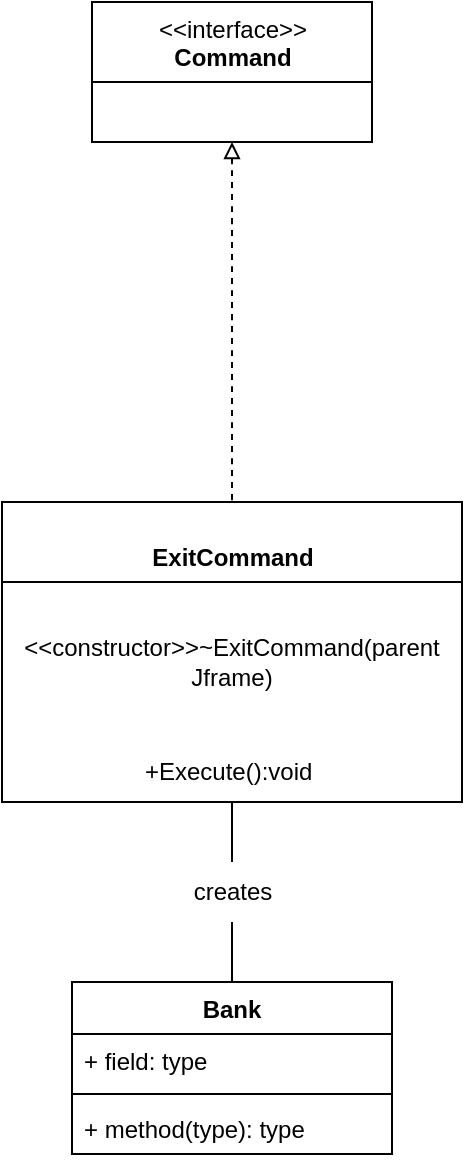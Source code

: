 <mxfile>
    <diagram id="GmO8sYOKID_tLpW0Ney0" name="Command">
        <mxGraphModel dx="832" dy="557" grid="1" gridSize="10" guides="1" tooltips="1" connect="1" arrows="1" fold="1" page="1" pageScale="1" pageWidth="850" pageHeight="1100" math="0" shadow="0">
            <root>
                <mxCell id="0"/>
                <mxCell id="1" parent="0"/>
                <mxCell id="3" value="&amp;lt;&amp;lt;interface&amp;gt;&amp;gt;&lt;br&gt;&lt;b&gt;Command&lt;/b&gt;" style="swimlane;fontStyle=0;align=center;verticalAlign=top;childLayout=stackLayout;horizontal=1;startSize=40;horizontalStack=0;resizeParent=1;resizeParentMax=0;resizeLast=0;collapsible=0;marginBottom=0;html=1;" vertex="1" parent="1">
                    <mxGeometry x="235" y="140" width="140" height="70" as="geometry"/>
                </mxCell>
                <mxCell id="5" value="&lt;br&gt;&lt;b&gt;ExitCommand&lt;br&gt;&lt;/b&gt;" style="swimlane;fontStyle=0;align=center;verticalAlign=top;childLayout=stackLayout;horizontal=1;startSize=40;horizontalStack=0;resizeParent=1;resizeParentMax=0;resizeLast=0;collapsible=0;marginBottom=0;html=1;" vertex="1" parent="1">
                    <mxGeometry x="190" y="390" width="230" height="150" as="geometry"/>
                </mxCell>
                <mxCell id="6" value="&amp;lt;&amp;lt;constructor&amp;gt;&amp;gt;~ExitCommand(parent Jframe)&lt;br&gt;" style="text;html=1;strokeColor=none;fillColor=none;align=center;verticalAlign=middle;whiteSpace=wrap;rounded=0;" vertex="1" parent="5">
                    <mxGeometry y="40" width="230" height="80" as="geometry"/>
                </mxCell>
                <mxCell id="7" value="+Execute():void&amp;nbsp;" style="text;html=1;strokeColor=none;fillColor=none;align=center;verticalAlign=middle;whiteSpace=wrap;rounded=0;" vertex="1" parent="5">
                    <mxGeometry y="120" width="230" height="30" as="geometry"/>
                </mxCell>
                <mxCell id="11" value="" style="endArrow=none;dashed=1;html=1;curved=1;startArrow=block;startFill=0;entryX=0.5;entryY=0;entryDx=0;entryDy=0;exitX=0.5;exitY=1;exitDx=0;exitDy=0;" edge="1" parent="1" source="3" target="5">
                    <mxGeometry width="50" height="50" relative="1" as="geometry">
                        <mxPoint x="185" y="410" as="sourcePoint"/>
                        <mxPoint x="235" y="360" as="targetPoint"/>
                    </mxGeometry>
                </mxCell>
                <mxCell id="13" value="Bank" style="swimlane;fontStyle=1;align=center;verticalAlign=top;childLayout=stackLayout;horizontal=1;startSize=26;horizontalStack=0;resizeParent=1;resizeParentMax=0;resizeLast=0;collapsible=1;marginBottom=0;" vertex="1" parent="1">
                    <mxGeometry x="225" y="630" width="160" height="86" as="geometry"/>
                </mxCell>
                <mxCell id="14" value="+ field: type" style="text;strokeColor=none;fillColor=none;align=left;verticalAlign=top;spacingLeft=4;spacingRight=4;overflow=hidden;rotatable=0;points=[[0,0.5],[1,0.5]];portConstraint=eastwest;" vertex="1" parent="13">
                    <mxGeometry y="26" width="160" height="26" as="geometry"/>
                </mxCell>
                <mxCell id="15" value="" style="line;strokeWidth=1;fillColor=none;align=left;verticalAlign=middle;spacingTop=-1;spacingLeft=3;spacingRight=3;rotatable=0;labelPosition=right;points=[];portConstraint=eastwest;strokeColor=inherit;" vertex="1" parent="13">
                    <mxGeometry y="52" width="160" height="8" as="geometry"/>
                </mxCell>
                <mxCell id="16" value="+ method(type): type" style="text;strokeColor=none;fillColor=none;align=left;verticalAlign=top;spacingLeft=4;spacingRight=4;overflow=hidden;rotatable=0;points=[[0,0.5],[1,0.5]];portConstraint=eastwest;" vertex="1" parent="13">
                    <mxGeometry y="60" width="160" height="26" as="geometry"/>
                </mxCell>
                <mxCell id="17" value="" style="endArrow=none;html=1;curved=1;entryX=0.5;entryY=1;entryDx=0;entryDy=0;exitX=0.5;exitY=0;exitDx=0;exitDy=0;startArrow=none;" edge="1" parent="1" source="18" target="7">
                    <mxGeometry width="50" height="50" relative="1" as="geometry">
                        <mxPoint x="250" y="650" as="sourcePoint"/>
                        <mxPoint x="300" y="600" as="targetPoint"/>
                    </mxGeometry>
                </mxCell>
                <mxCell id="19" value="" style="endArrow=none;html=1;curved=1;entryX=0.5;entryY=1;entryDx=0;entryDy=0;exitX=0.5;exitY=0;exitDx=0;exitDy=0;" edge="1" parent="1" source="13" target="18">
                    <mxGeometry width="50" height="50" relative="1" as="geometry">
                        <mxPoint x="305" y="630" as="sourcePoint"/>
                        <mxPoint x="305" y="540" as="targetPoint"/>
                    </mxGeometry>
                </mxCell>
                <mxCell id="18" value="creates" style="text;html=1;align=center;verticalAlign=middle;resizable=0;points=[];autosize=1;strokeColor=none;fillColor=none;" vertex="1" parent="1">
                    <mxGeometry x="275" y="570" width="60" height="30" as="geometry"/>
                </mxCell>
            </root>
        </mxGraphModel>
    </diagram>
    <diagram id="uxvF0XuRpQrCA6nq6Xoy" name="Decorator">
        <mxGraphModel dx="832" dy="557" grid="1" gridSize="10" guides="1" tooltips="1" connect="1" arrows="1" fold="1" page="1" pageScale="1" pageWidth="850" pageHeight="1100" math="0" shadow="0">
            <root>
                <mxCell id="0"/>
                <mxCell id="1" parent="0"/>
                <mxCell id="uoLAbG8492pGcLX7HFm6-1" value="Decorator&#10;" style="swimlane;fontStyle=1;align=center;verticalAlign=top;childLayout=stackLayout;horizontal=1;startSize=26;horizontalStack=0;resizeParent=1;resizeParentMax=0;resizeLast=0;collapsible=1;marginBottom=0;" vertex="1" parent="1">
                    <mxGeometry x="20" y="470" width="171" height="60" as="geometry">
                        <mxRectangle x="260" y="110" width="100" height="30" as="alternateBounds"/>
                    </mxGeometry>
                </mxCell>
                <mxCell id="uoLAbG8492pGcLX7HFm6-3" value="" style="line;strokeWidth=1;fillColor=none;align=left;verticalAlign=middle;spacingTop=-1;spacingLeft=3;spacingRight=3;rotatable=0;labelPosition=right;points=[];portConstraint=eastwest;strokeColor=inherit;" vertex="1" parent="uoLAbG8492pGcLX7HFm6-1">
                    <mxGeometry y="26" width="171" height="8" as="geometry"/>
                </mxCell>
                <mxCell id="uoLAbG8492pGcLX7HFm6-4" value="+ show(): void" style="text;strokeColor=none;fillColor=none;align=left;verticalAlign=top;spacingLeft=4;spacingRight=4;overflow=hidden;rotatable=0;points=[[0,0.5],[1,0.5]];portConstraint=eastwest;" vertex="1" parent="uoLAbG8492pGcLX7HFm6-1">
                    <mxGeometry y="34" width="171" height="26" as="geometry"/>
                </mxCell>
                <mxCell id="uoLAbG8492pGcLX7HFm6-8" value="QuitDecorator&#10;" style="swimlane;fontStyle=1;align=center;verticalAlign=top;childLayout=stackLayout;horizontal=1;startSize=26;horizontalStack=0;resizeParent=1;resizeParentMax=0;resizeLast=0;collapsible=1;marginBottom=0;" vertex="1" parent="1">
                    <mxGeometry x="500" y="410" width="270" height="120" as="geometry">
                        <mxRectangle x="260" y="110" width="100" height="30" as="alternateBounds"/>
                    </mxGeometry>
                </mxCell>
                <mxCell id="uoLAbG8492pGcLX7HFm6-9" value="" style="line;strokeWidth=1;fillColor=none;align=left;verticalAlign=middle;spacingTop=-1;spacingLeft=3;spacingRight=3;rotatable=0;labelPosition=right;points=[];portConstraint=eastwest;strokeColor=inherit;" vertex="1" parent="uoLAbG8492pGcLX7HFm6-8">
                    <mxGeometry y="26" width="270" height="8" as="geometry"/>
                </mxCell>
                <mxCell id="uoLAbG8492pGcLX7HFm6-10" value="&#10;+ paint(Graphics g): void&#10;&lt;&lt;constructor&gt;&gt;~QuitDecorator(JComponent)&#10;" style="text;strokeColor=none;fillColor=none;align=left;verticalAlign=top;spacingLeft=4;spacingRight=4;overflow=hidden;rotatable=0;points=[[0,0.5],[1,0.5]];portConstraint=eastwest;" vertex="1" parent="uoLAbG8492pGcLX7HFm6-8">
                    <mxGeometry y="34" width="270" height="86" as="geometry"/>
                </mxCell>
                <mxCell id="uoLAbG8492pGcLX7HFm6-12" value="SelectedDecorator&#10;" style="swimlane;fontStyle=1;align=center;verticalAlign=top;childLayout=stackLayout;horizontal=1;startSize=26;horizontalStack=0;resizeParent=1;resizeParentMax=0;resizeLast=0;collapsible=1;marginBottom=0;" vertex="1" parent="1">
                    <mxGeometry x="470" y="220" width="270" height="120" as="geometry">
                        <mxRectangle x="260" y="110" width="100" height="30" as="alternateBounds"/>
                    </mxGeometry>
                </mxCell>
                <mxCell id="uoLAbG8492pGcLX7HFm6-13" value="" style="line;strokeWidth=1;fillColor=none;align=left;verticalAlign=middle;spacingTop=-1;spacingLeft=3;spacingRight=3;rotatable=0;labelPosition=right;points=[];portConstraint=eastwest;strokeColor=inherit;" vertex="1" parent="uoLAbG8492pGcLX7HFm6-12">
                    <mxGeometry y="26" width="270" height="8" as="geometry"/>
                </mxCell>
                <mxCell id="uoLAbG8492pGcLX7HFm6-14" value="&#10;+ paint(Graphics g): void&#10;&lt;&lt;constructor&gt;&gt;~SelectedDecorator(JComponent)&#10;" style="text;strokeColor=none;fillColor=none;align=left;verticalAlign=top;spacingLeft=4;spacingRight=4;overflow=hidden;rotatable=0;points=[[0,0.5],[1,0.5]];portConstraint=eastwest;" vertex="1" parent="uoLAbG8492pGcLX7HFm6-12">
                    <mxGeometry y="34" width="270" height="86" as="geometry"/>
                </mxCell>
                <mxCell id="uoLAbG8492pGcLX7HFm6-21" value="Bank" style="swimlane;fontStyle=1;align=center;verticalAlign=top;childLayout=stackLayout;horizontal=1;startSize=26;horizontalStack=0;resizeParent=1;resizeParentMax=0;resizeLast=0;collapsible=1;marginBottom=0;" vertex="1" parent="1">
                    <mxGeometry x="530" y="50" width="171" height="60" as="geometry">
                        <mxRectangle x="260" y="110" width="100" height="30" as="alternateBounds"/>
                    </mxGeometry>
                </mxCell>
                <mxCell id="uoLAbG8492pGcLX7HFm6-22" value="" style="line;strokeWidth=1;fillColor=none;align=left;verticalAlign=middle;spacingTop=-1;spacingLeft=3;spacingRight=3;rotatable=0;labelPosition=right;points=[];portConstraint=eastwest;strokeColor=inherit;" vertex="1" parent="uoLAbG8492pGcLX7HFm6-21">
                    <mxGeometry y="26" width="171" height="8" as="geometry"/>
                </mxCell>
                <mxCell id="uoLAbG8492pGcLX7HFm6-23" value="+ show(): void" style="text;strokeColor=none;fillColor=none;align=left;verticalAlign=top;spacingLeft=4;spacingRight=4;overflow=hidden;rotatable=0;points=[[0,0.5],[1,0.5]];portConstraint=eastwest;" vertex="1" parent="uoLAbG8492pGcLX7HFm6-21">
                    <mxGeometry y="34" width="171" height="26" as="geometry"/>
                </mxCell>
            </root>
        </mxGraphModel>
    </diagram>
    <diagram id="u-LJCf6ZW5W31c1Tqzhb" name="Builder">
        <mxGraphModel dx="832" dy="557" grid="1" gridSize="10" guides="1" tooltips="1" connect="1" arrows="1" fold="1" page="1" pageScale="1" pageWidth="850" pageHeight="1100" math="0" shadow="0">
            <root>
                <mxCell id="0"/>
                <mxCell id="1" parent="0"/>
                <mxCell id="FhCrAEPfNNKqZhRIqCgj-4" value="UserBuilderDirector" style="swimlane;fontStyle=1;align=center;verticalAlign=top;childLayout=stackLayout;horizontal=1;startSize=26;horizontalStack=0;resizeParent=1;resizeParentMax=0;resizeLast=0;collapsible=1;marginBottom=0;labelBackgroundColor=#FFFFFF;labelBorderColor=none;strokeColor=#000000;fontColor=#000000;" vertex="1" parent="1">
                    <mxGeometry x="80" y="690" width="160" height="60" as="geometry"/>
                </mxCell>
                <mxCell id="FhCrAEPfNNKqZhRIqCgj-6" value="" style="line;strokeWidth=1;fillColor=none;align=left;verticalAlign=middle;spacingTop=-1;spacingLeft=3;spacingRight=3;rotatable=0;labelPosition=right;points=[];portConstraint=eastwest;strokeColor=inherit;labelBackgroundColor=#FFFFFF;labelBorderColor=none;fontColor=#000000;" vertex="1" parent="FhCrAEPfNNKqZhRIqCgj-4">
                    <mxGeometry y="26" width="160" height="8" as="geometry"/>
                </mxCell>
                <mxCell id="FhCrAEPfNNKqZhRIqCgj-7" value="+ getUser1()" style="text;strokeColor=none;fillColor=none;align=left;verticalAlign=top;spacingLeft=4;spacingRight=4;overflow=hidden;rotatable=0;points=[[0,0.5],[1,0.5]];portConstraint=eastwest;labelBackgroundColor=#FFFFFF;labelBorderColor=none;fontColor=#000000;" vertex="1" parent="FhCrAEPfNNKqZhRIqCgj-4">
                    <mxGeometry y="34" width="160" height="26" as="geometry"/>
                </mxCell>
                <mxCell id="FhCrAEPfNNKqZhRIqCgj-8" value="User" style="swimlane;fontStyle=1;align=center;verticalAlign=top;childLayout=stackLayout;horizontal=1;startSize=26;horizontalStack=0;resizeParent=1;resizeParentMax=0;resizeLast=0;collapsible=1;marginBottom=0;labelBackgroundColor=#FFFFFF;labelBorderColor=none;strokeColor=#000000;fontColor=#000000;" vertex="1" parent="1">
                    <mxGeometry x="450" y="690" width="260" height="330" as="geometry"/>
                </mxCell>
                <mxCell id="FhCrAEPfNNKqZhRIqCgj-10" value="" style="line;strokeWidth=1;fillColor=none;align=left;verticalAlign=middle;spacingTop=-1;spacingLeft=3;spacingRight=3;rotatable=0;labelPosition=right;points=[];portConstraint=eastwest;strokeColor=inherit;labelBackgroundColor=#FFFFFF;labelBorderColor=none;fontColor=#000000;" vertex="1" parent="FhCrAEPfNNKqZhRIqCgj-8">
                    <mxGeometry y="26" width="260" height="8" as="geometry"/>
                </mxCell>
                <mxCell id="UFeXbD-PFFK_J-WwId7B-8" value="-name: String" style="text;html=1;strokeColor=none;fillColor=none;align=center;verticalAlign=middle;whiteSpace=wrap;rounded=0;labelBackgroundColor=#FFFFFF;labelBorderColor=none;fontColor=#000000;" vertex="1" parent="FhCrAEPfNNKqZhRIqCgj-8">
                    <mxGeometry y="34" width="260" height="30" as="geometry"/>
                </mxCell>
                <mxCell id="UFeXbD-PFFK_J-WwId7B-9" value="-password:String" style="text;html=1;strokeColor=none;fillColor=none;align=center;verticalAlign=middle;whiteSpace=wrap;rounded=0;labelBackgroundColor=#FFFFFF;labelBorderColor=none;fontColor=#000000;" vertex="1" parent="FhCrAEPfNNKqZhRIqCgj-8">
                    <mxGeometry y="64" width="260" height="30" as="geometry"/>
                </mxCell>
                <mxCell id="UFeXbD-PFFK_J-WwId7B-10" value="-userID:int" style="text;html=1;strokeColor=none;fillColor=none;align=center;verticalAlign=middle;whiteSpace=wrap;rounded=0;labelBackgroundColor=#FFFFFF;labelBorderColor=none;fontColor=#000000;" vertex="1" parent="FhCrAEPfNNKqZhRIqCgj-8">
                    <mxGeometry y="94" width="260" height="30" as="geometry"/>
                </mxCell>
                <mxCell id="UFeXbD-PFFK_J-WwId7B-11" value="-userTrans:" style="text;html=1;strokeColor=none;fillColor=none;align=center;verticalAlign=middle;whiteSpace=wrap;rounded=0;labelBackgroundColor=#FFFFFF;labelBorderColor=none;fontColor=#000000;" vertex="1" parent="FhCrAEPfNNKqZhRIqCgj-8">
                    <mxGeometry y="124" width="260" height="30" as="geometry"/>
                </mxCell>
                <mxCell id="UFeXbD-PFFK_J-WwId7B-12" value="" style="line;strokeWidth=1;fillColor=none;align=left;verticalAlign=middle;spacingTop=-1;spacingLeft=3;spacingRight=3;rotatable=0;labelPosition=right;points=[];portConstraint=eastwest;strokeColor=inherit;labelBackgroundColor=#FFFFFF;labelBorderColor=none;fontColor=#000000;" vertex="1" parent="FhCrAEPfNNKqZhRIqCgj-8">
                    <mxGeometry y="154" width="260" height="8" as="geometry"/>
                </mxCell>
                <mxCell id="FhCrAEPfNNKqZhRIqCgj-12" value="+setName(): Builder" style="text;html=1;strokeColor=none;fillColor=none;align=center;verticalAlign=middle;whiteSpace=wrap;rounded=0;labelBackgroundColor=#FFFFFF;labelBorderColor=none;fontColor=#000000;" vertex="1" parent="FhCrAEPfNNKqZhRIqCgj-8">
                    <mxGeometry y="162" width="260" height="30" as="geometry"/>
                </mxCell>
                <mxCell id="FhCrAEPfNNKqZhRIqCgj-13" value="+setPassword():Builder" style="text;html=1;strokeColor=none;fillColor=none;align=center;verticalAlign=middle;whiteSpace=wrap;rounded=0;labelBackgroundColor=#FFFFFF;labelBorderColor=none;fontColor=#000000;" vertex="1" parent="FhCrAEPfNNKqZhRIqCgj-8">
                    <mxGeometry y="192" width="260" height="30" as="geometry"/>
                </mxCell>
                <mxCell id="FhCrAEPfNNKqZhRIqCgj-14" value="+setUserID():Builder" style="text;html=1;strokeColor=none;fillColor=none;align=center;verticalAlign=middle;whiteSpace=wrap;rounded=0;labelBackgroundColor=#FFFFFF;labelBorderColor=none;fontColor=#000000;" vertex="1" parent="FhCrAEPfNNKqZhRIqCgj-8">
                    <mxGeometry y="222" width="260" height="20" as="geometry"/>
                </mxCell>
                <mxCell id="FhCrAEPfNNKqZhRIqCgj-15" value="+setUserTrans():Builder" style="text;html=1;strokeColor=none;fillColor=none;align=center;verticalAlign=middle;whiteSpace=wrap;rounded=0;labelBackgroundColor=#FFFFFF;labelBorderColor=none;fontColor=#000000;" vertex="1" parent="FhCrAEPfNNKqZhRIqCgj-8">
                    <mxGeometry y="242" width="260" height="30" as="geometry"/>
                </mxCell>
                <mxCell id="UFeXbD-PFFK_J-WwId7B-6" value="+build()" style="text;html=1;strokeColor=none;fillColor=none;align=center;verticalAlign=middle;whiteSpace=wrap;rounded=0;labelBackgroundColor=#FFFFFF;labelBorderColor=none;fontColor=#000000;" vertex="1" parent="FhCrAEPfNNKqZhRIqCgj-8">
                    <mxGeometry y="272" width="260" height="30" as="geometry"/>
                </mxCell>
                <mxCell id="UFeXbD-PFFK_J-WwId7B-7" value="+spend()" style="text;html=1;strokeColor=none;fillColor=none;align=center;verticalAlign=middle;whiteSpace=wrap;rounded=0;labelBackgroundColor=#FFFFFF;labelBorderColor=none;fontColor=#000000;" vertex="1" parent="FhCrAEPfNNKqZhRIqCgj-8">
                    <mxGeometry y="302" width="260" height="28" as="geometry"/>
                </mxCell>
                <mxCell id="UFeXbD-PFFK_J-WwId7B-1" value="Bank" style="swimlane;fontStyle=1;align=center;verticalAlign=top;childLayout=stackLayout;horizontal=1;startSize=26;horizontalStack=0;resizeParent=1;resizeParentMax=0;resizeLast=0;collapsible=1;marginBottom=0;" vertex="1" parent="1">
                    <mxGeometry x="130" y="990" width="160" height="86" as="geometry"/>
                </mxCell>
                <mxCell id="UFeXbD-PFFK_J-WwId7B-2" value="+ field: type" style="text;strokeColor=none;fillColor=none;align=left;verticalAlign=top;spacingLeft=4;spacingRight=4;overflow=hidden;rotatable=0;points=[[0,0.5],[1,0.5]];portConstraint=eastwest;" vertex="1" parent="UFeXbD-PFFK_J-WwId7B-1">
                    <mxGeometry y="26" width="160" height="26" as="geometry"/>
                </mxCell>
                <mxCell id="UFeXbD-PFFK_J-WwId7B-3" value="" style="line;strokeWidth=1;fillColor=none;align=left;verticalAlign=middle;spacingTop=-1;spacingLeft=3;spacingRight=3;rotatable=0;labelPosition=right;points=[];portConstraint=eastwest;strokeColor=inherit;" vertex="1" parent="UFeXbD-PFFK_J-WwId7B-1">
                    <mxGeometry y="52" width="160" height="8" as="geometry"/>
                </mxCell>
                <mxCell id="UFeXbD-PFFK_J-WwId7B-4" value="+ method(type): type" style="text;strokeColor=none;fillColor=none;align=left;verticalAlign=top;spacingLeft=4;spacingRight=4;overflow=hidden;rotatable=0;points=[[0,0.5],[1,0.5]];portConstraint=eastwest;" vertex="1" parent="UFeXbD-PFFK_J-WwId7B-1">
                    <mxGeometry y="60" width="160" height="26" as="geometry"/>
                </mxCell>
                <mxCell id="UFeXbD-PFFK_J-WwId7B-5" value="" style="endArrow=none;html=1;curved=1;entryX=0.5;entryY=1;entryDx=0;entryDy=0;exitX=0.5;exitY=0;exitDx=0;exitDy=0;" edge="1" parent="1" source="UFeXbD-PFFK_J-WwId7B-1">
                    <mxGeometry width="50" height="50" relative="1" as="geometry">
                        <mxPoint x="210" y="990" as="sourcePoint"/>
                        <mxPoint x="210" y="960" as="targetPoint"/>
                    </mxGeometry>
                </mxCell>
            </root>
        </mxGraphModel>
    </diagram>
    <diagram id="DLo6iskZWHL9hdujs17u" name="Singleton">
        <mxGraphModel dx="832" dy="557" grid="1" gridSize="10" guides="1" tooltips="1" connect="1" arrows="1" fold="1" page="1" pageScale="1" pageWidth="850" pageHeight="1100" math="0" shadow="0">
            <root>
                <mxCell id="0"/>
                <mxCell id="1" parent="0"/>
                <mxCell id="hcF4cuJCgRrdD3vczBWH-1" value="Bank" style="swimlane;fontStyle=1;align=center;verticalAlign=top;childLayout=stackLayout;horizontal=1;startSize=26;horizontalStack=0;resizeParent=1;resizeParentMax=0;resizeLast=0;collapsible=1;marginBottom=0;labelBackgroundColor=#FFFFFF;labelBorderColor=none;strokeColor=#000000;fontColor=#000000;" vertex="1" parent="1">
                    <mxGeometry x="220" y="240" width="160" height="86" as="geometry"/>
                </mxCell>
                <mxCell id="hcF4cuJCgRrdD3vczBWH-2" value="-Instance: Bank" style="text;strokeColor=none;fillColor=none;align=left;verticalAlign=top;spacingLeft=4;spacingRight=4;overflow=hidden;rotatable=0;points=[[0,0.5],[1,0.5]];portConstraint=eastwest;labelBackgroundColor=#FFFFFF;labelBorderColor=none;fontColor=#000000;" vertex="1" parent="hcF4cuJCgRrdD3vczBWH-1">
                    <mxGeometry y="26" width="160" height="26" as="geometry"/>
                </mxCell>
                <mxCell id="hcF4cuJCgRrdD3vczBWH-3" value="" style="line;strokeWidth=1;fillColor=none;align=left;verticalAlign=middle;spacingTop=-1;spacingLeft=3;spacingRight=3;rotatable=0;labelPosition=right;points=[];portConstraint=eastwest;strokeColor=inherit;labelBackgroundColor=#FFFFFF;labelBorderColor=none;fontColor=#000000;" vertex="1" parent="hcF4cuJCgRrdD3vczBWH-1">
                    <mxGeometry y="52" width="160" height="8" as="geometry"/>
                </mxCell>
                <mxCell id="hcF4cuJCgRrdD3vczBWH-4" value="+ getBank(): Bank" style="text;strokeColor=none;fillColor=none;align=left;verticalAlign=top;spacingLeft=4;spacingRight=4;overflow=hidden;rotatable=0;points=[[0,0.5],[1,0.5]];portConstraint=eastwest;labelBackgroundColor=#FFFFFF;labelBorderColor=none;fontColor=#000000;" vertex="1" parent="hcF4cuJCgRrdD3vczBWH-1">
                    <mxGeometry y="60" width="160" height="26" as="geometry"/>
                </mxCell>
                <mxCell id="hcF4cuJCgRrdD3vczBWH-7" style="edgeStyle=orthogonalEdgeStyle;html=1;fontColor=#000000;startArrow=classic;startFill=1;targetPerimeterSpacing=4;endArrow=none;endFill=0;" edge="1" parent="1" source="hcF4cuJCgRrdD3vczBWH-1" target="hcF4cuJCgRrdD3vczBWH-1">
                    <mxGeometry relative="1" as="geometry"/>
                </mxCell>
            </root>
        </mxGraphModel>
    </diagram>
</mxfile>
